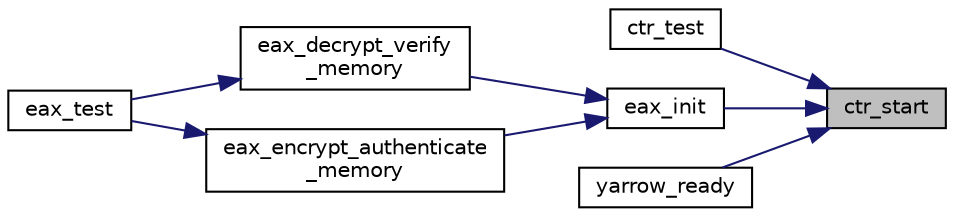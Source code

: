 digraph "ctr_start"
{
 // LATEX_PDF_SIZE
  edge [fontname="Helvetica",fontsize="10",labelfontname="Helvetica",labelfontsize="10"];
  node [fontname="Helvetica",fontsize="10",shape=record];
  rankdir="RL";
  Node7 [label="ctr_start",height=0.2,width=0.4,color="black", fillcolor="grey75", style="filled", fontcolor="black",tooltip="Initialize a CTR context."];
  Node7 -> Node8 [dir="back",color="midnightblue",fontsize="10",style="solid"];
  Node8 [label="ctr_test",height=0.2,width=0.4,color="black", fillcolor="white", style="filled",URL="$ctr__test_8c.html#a32abd18f150379219d48de1a9ce18efb",tooltip=" "];
  Node7 -> Node9 [dir="back",color="midnightblue",fontsize="10",style="solid"];
  Node9 [label="eax_init",height=0.2,width=0.4,color="black", fillcolor="white", style="filled",URL="$eax__init_8c.html#ac35fd0cc9f76c2e8052efb3c22f1559c",tooltip="Initialized an EAX state."];
  Node9 -> Node10 [dir="back",color="midnightblue",fontsize="10",style="solid"];
  Node10 [label="eax_decrypt_verify\l_memory",height=0.2,width=0.4,color="black", fillcolor="white", style="filled",URL="$eax__decrypt__verify__memory_8c.html#ab4d3f7a8561cc2cbce16949a1ee0d00c",tooltip="Decrypt a block of memory and verify the provided MAC tag with EAX."];
  Node10 -> Node11 [dir="back",color="midnightblue",fontsize="10",style="solid"];
  Node11 [label="eax_test",height=0.2,width=0.4,color="black", fillcolor="white", style="filled",URL="$eax__test_8c.html#a9e708c531b1c375a3d086f43a192c455",tooltip="Test the EAX implementation."];
  Node9 -> Node12 [dir="back",color="midnightblue",fontsize="10",style="solid"];
  Node12 [label="eax_encrypt_authenticate\l_memory",height=0.2,width=0.4,color="black", fillcolor="white", style="filled",URL="$eax__encrypt__authenticate__memory_8c.html#ae398a749e5591537487ab93b4a9fec24",tooltip="EAX encrypt and produce an authentication tag."];
  Node12 -> Node11 [dir="back",color="midnightblue",fontsize="10",style="solid"];
  Node7 -> Node13 [dir="back",color="midnightblue",fontsize="10",style="solid"];
  Node13 [label="yarrow_ready",height=0.2,width=0.4,color="black", fillcolor="white", style="filled",URL="$yarrow_8c.html#a3be1b7af5fa03c4f9385bfaa97fb6402",tooltip="Make the PRNG ready to read from."];
}
